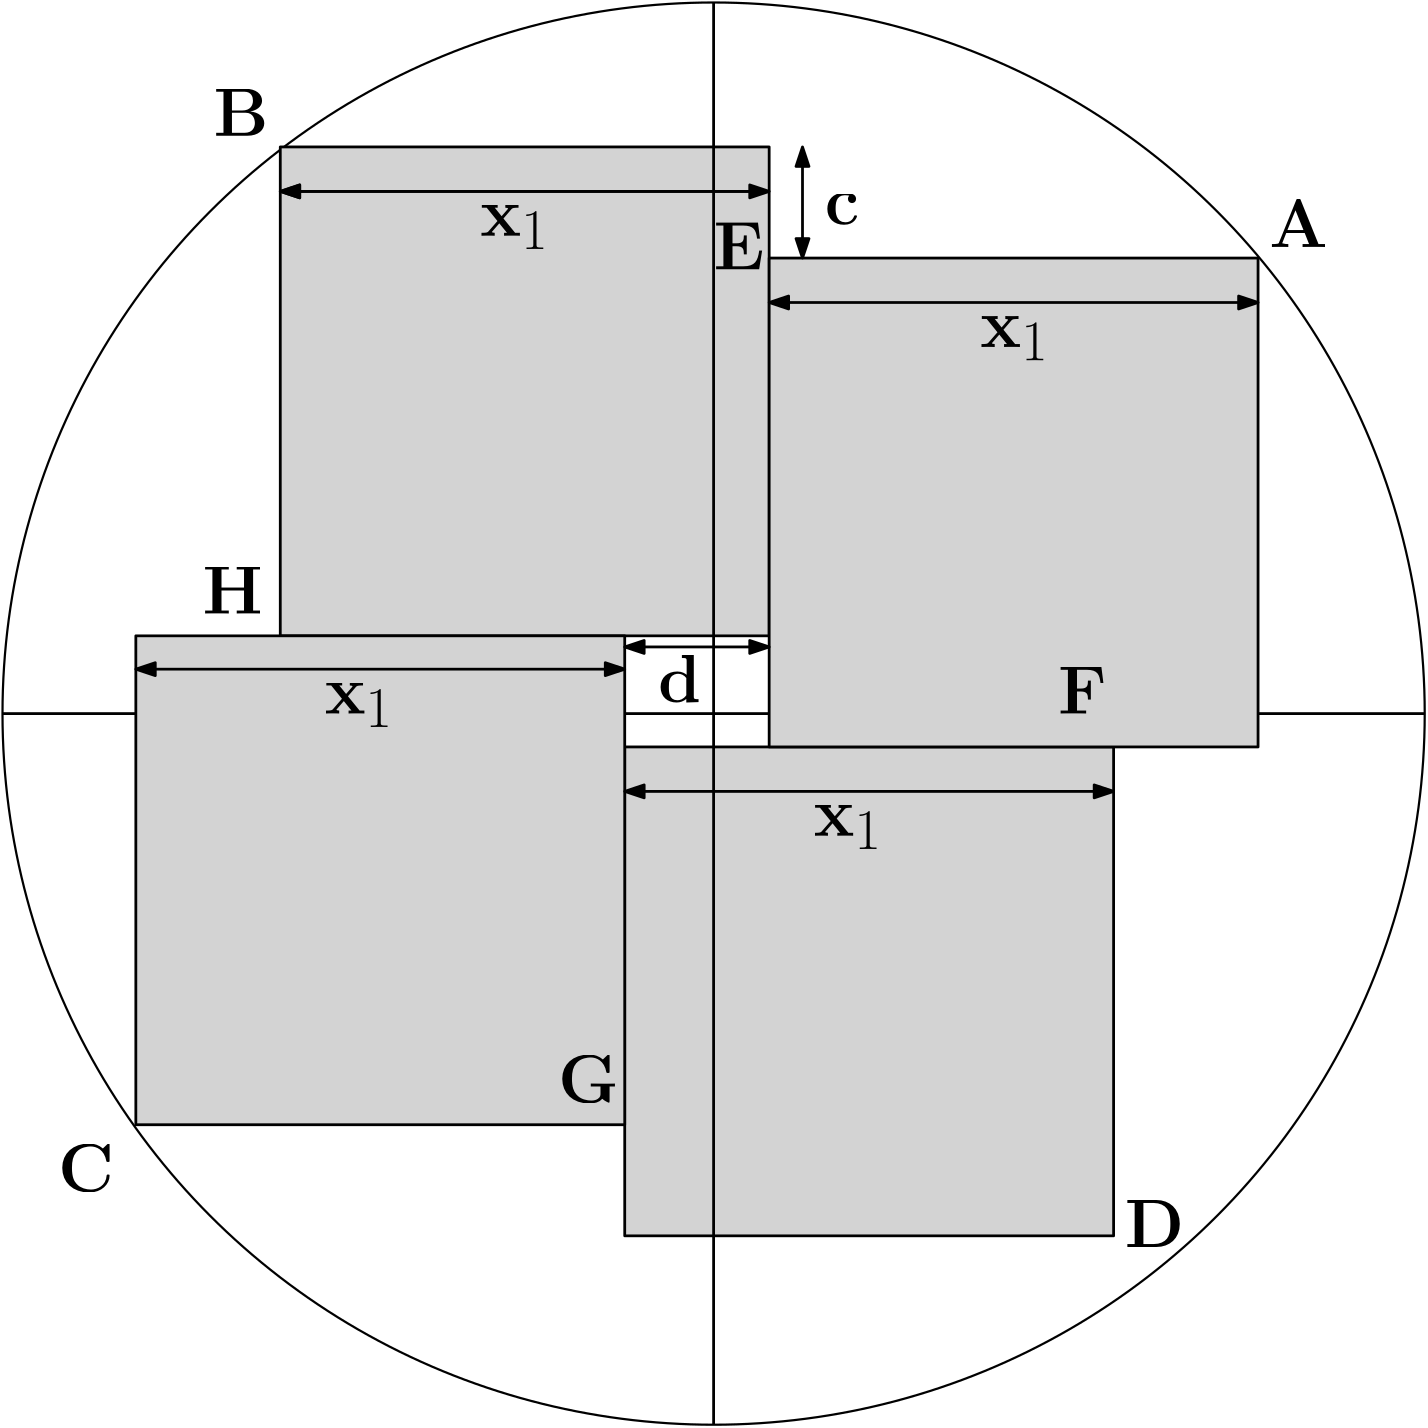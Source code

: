 <?xml version="1.0"?>
<!DOCTYPE ipe SYSTEM "ipe.dtd">
<ipe version="70216" creator="Ipe 7.2.17">
<info created="D:20200616190718" modified="D:20200626123943"/>
<ipestyle name="basic">
<symbol name="arrow/arc(spx)">
<path stroke="sym-stroke" fill="sym-stroke" pen="sym-pen">
0 0 m
-1 0.333 l
-1 -0.333 l
h
</path>
</symbol>
<symbol name="arrow/farc(spx)">
<path stroke="sym-stroke" fill="white" pen="sym-pen">
0 0 m
-1 0.333 l
-1 -0.333 l
h
</path>
</symbol>
<symbol name="arrow/ptarc(spx)">
<path stroke="sym-stroke" fill="sym-stroke" pen="sym-pen">
0 0 m
-1 0.333 l
-0.8 0 l
-1 -0.333 l
h
</path>
</symbol>
<symbol name="arrow/fptarc(spx)">
<path stroke="sym-stroke" fill="white" pen="sym-pen">
0 0 m
-1 0.333 l
-0.8 0 l
-1 -0.333 l
h
</path>
</symbol>
<symbol name="mark/circle(sx)" transformations="translations">
<path fill="sym-stroke">
0.6 0 0 0.6 0 0 e
0.4 0 0 0.4 0 0 e
</path>
</symbol>
<symbol name="mark/disk(sx)" transformations="translations">
<path fill="sym-stroke">
0.6 0 0 0.6 0 0 e
</path>
</symbol>
<symbol name="mark/fdisk(sfx)" transformations="translations">
<group>
<path fill="sym-fill">
0.5 0 0 0.5 0 0 e
</path>
<path fill="sym-stroke" fillrule="eofill">
0.6 0 0 0.6 0 0 e
0.4 0 0 0.4 0 0 e
</path>
</group>
</symbol>
<symbol name="mark/box(sx)" transformations="translations">
<path fill="sym-stroke" fillrule="eofill">
-0.6 -0.6 m
0.6 -0.6 l
0.6 0.6 l
-0.6 0.6 l
h
-0.4 -0.4 m
0.4 -0.4 l
0.4 0.4 l
-0.4 0.4 l
h
</path>
</symbol>
<symbol name="mark/square(sx)" transformations="translations">
<path fill="sym-stroke">
-0.6 -0.6 m
0.6 -0.6 l
0.6 0.6 l
-0.6 0.6 l
h
</path>
</symbol>
<symbol name="mark/fsquare(sfx)" transformations="translations">
<group>
<path fill="sym-fill">
-0.5 -0.5 m
0.5 -0.5 l
0.5 0.5 l
-0.5 0.5 l
h
</path>
<path fill="sym-stroke" fillrule="eofill">
-0.6 -0.6 m
0.6 -0.6 l
0.6 0.6 l
-0.6 0.6 l
h
-0.4 -0.4 m
0.4 -0.4 l
0.4 0.4 l
-0.4 0.4 l
h
</path>
</group>
</symbol>
<symbol name="mark/cross(sx)" transformations="translations">
<group>
<path fill="sym-stroke">
-0.43 -0.57 m
0.57 0.43 l
0.43 0.57 l
-0.57 -0.43 l
h
</path>
<path fill="sym-stroke">
-0.43 0.57 m
0.57 -0.43 l
0.43 -0.57 l
-0.57 0.43 l
h
</path>
</group>
</symbol>
<symbol name="arrow/fnormal(spx)">
<path stroke="sym-stroke" fill="white" pen="sym-pen">
0 0 m
-1 0.333 l
-1 -0.333 l
h
</path>
</symbol>
<symbol name="arrow/pointed(spx)">
<path stroke="sym-stroke" fill="sym-stroke" pen="sym-pen">
0 0 m
-1 0.333 l
-0.8 0 l
-1 -0.333 l
h
</path>
</symbol>
<symbol name="arrow/fpointed(spx)">
<path stroke="sym-stroke" fill="white" pen="sym-pen">
0 0 m
-1 0.333 l
-0.8 0 l
-1 -0.333 l
h
</path>
</symbol>
<symbol name="arrow/linear(spx)">
<path stroke="sym-stroke" pen="sym-pen">
-1 0.333 m
0 0 l
-1 -0.333 l
</path>
</symbol>
<symbol name="arrow/fdouble(spx)">
<path stroke="sym-stroke" fill="white" pen="sym-pen">
0 0 m
-1 0.333 l
-1 -0.333 l
h
-1 0 m
-2 0.333 l
-2 -0.333 l
h
</path>
</symbol>
<symbol name="arrow/double(spx)">
<path stroke="sym-stroke" fill="sym-stroke" pen="sym-pen">
0 0 m
-1 0.333 l
-1 -0.333 l
h
-1 0 m
-2 0.333 l
-2 -0.333 l
h
</path>
</symbol>
<symbol name="arrow/mid-normal(spx)">
<path stroke="sym-stroke" fill="sym-stroke" pen="sym-pen">
0.5 0 m
-0.5 0.333 l
-0.5 -0.333 l
h
</path>
</symbol>
<symbol name="arrow/mid-fnormal(spx)">
<path stroke="sym-stroke" fill="white" pen="sym-pen">
0.5 0 m
-0.5 0.333 l
-0.5 -0.333 l
h
</path>
</symbol>
<symbol name="arrow/mid-pointed(spx)">
<path stroke="sym-stroke" fill="sym-stroke" pen="sym-pen">
0.5 0 m
-0.5 0.333 l
-0.3 0 l
-0.5 -0.333 l
h
</path>
</symbol>
<symbol name="arrow/mid-fpointed(spx)">
<path stroke="sym-stroke" fill="white" pen="sym-pen">
0.5 0 m
-0.5 0.333 l
-0.3 0 l
-0.5 -0.333 l
h
</path>
</symbol>
<symbol name="arrow/mid-double(spx)">
<path stroke="sym-stroke" fill="sym-stroke" pen="sym-pen">
1 0 m
0 0.333 l
0 -0.333 l
h
0 0 m
-1 0.333 l
-1 -0.333 l
h
</path>
</symbol>
<symbol name="arrow/mid-fdouble(spx)">
<path stroke="sym-stroke" fill="white" pen="sym-pen">
1 0 m
0 0.333 l
0 -0.333 l
h
0 0 m
-1 0.333 l
-1 -0.333 l
h
</path>
</symbol>
<pen name="heavier" value="0.8"/>
<pen name="fat" value="1.2"/>
<pen name="ultrafat" value="2"/>
<symbolsize name="large" value="5"/>
<symbolsize name="small" value="2"/>
<symbolsize name="tiny" value="1.1"/>
<arrowsize name="large" value="10"/>
<arrowsize name="small" value="5"/>
<arrowsize name="tiny" value="3"/>
<color name="red" value="1 0 0"/>
<color name="green" value="0 1 0"/>
<color name="blue" value="0 0 1"/>
<color name="yellow" value="1 1 0"/>
<color name="orange" value="1 0.647 0"/>
<color name="gold" value="1 0.843 0"/>
<color name="purple" value="0.627 0.125 0.941"/>
<color name="gray" value="0.745"/>
<color name="brown" value="0.647 0.165 0.165"/>
<color name="navy" value="0 0 0.502"/>
<color name="pink" value="1 0.753 0.796"/>
<color name="seagreen" value="0.18 0.545 0.341"/>
<color name="turquoise" value="0.251 0.878 0.816"/>
<color name="violet" value="0.933 0.51 0.933"/>
<color name="darkblue" value="0 0 0.545"/>
<color name="darkcyan" value="0 0.545 0.545"/>
<color name="darkgray" value="0.663"/>
<color name="darkgreen" value="0 0.392 0"/>
<color name="darkmagenta" value="0.545 0 0.545"/>
<color name="darkorange" value="1 0.549 0"/>
<color name="darkred" value="0.545 0 0"/>
<color name="lightblue" value="0.678 0.847 0.902"/>
<color name="lightcyan" value="0.878 1 1"/>
<color name="lightgray" value="0.827"/>
<color name="lightgreen" value="0.565 0.933 0.565"/>
<color name="lightyellow" value="1 1 0.878"/>
<dashstyle name="dashed" value="[4] 0"/>
<dashstyle name="dotted" value="[1 3] 0"/>
<dashstyle name="dash dotted" value="[4 2 1 2] 0"/>
<dashstyle name="dash dot dotted" value="[4 2 1 2 1 2] 0"/>
<textsize name="large" value="\large"/>
<textsize name="Large" value="\Large"/>
<textsize name="LARGE" value="\LARGE"/>
<textsize name="huge" value="\huge"/>
<textsize name="Huge" value="\Huge"/>
<textsize name="small" value="\small"/>
<textsize name="footnote" value="\footnotesize"/>
<textsize name="tiny" value="\tiny"/>
<textstyle name="center" begin="\begin{center}" end="\end{center}"/>
<textstyle name="itemize" begin="\begin{itemize}" end="\end{itemize}"/>
<textstyle name="item" begin="\begin{itemize}\item{}" end="\end{itemize}"/>
<gridsize name="4 pts" value="4"/>
<gridsize name="8 pts (~3 mm)" value="8"/>
<gridsize name="16 pts (~6 mm)" value="16"/>
<gridsize name="32 pts (~12 mm)" value="32"/>
<gridsize name="10 pts (~3.5 mm)" value="10"/>
<gridsize name="20 pts (~7 mm)" value="20"/>
<gridsize name="14 pts (~5 mm)" value="14"/>
<gridsize name="28 pts (~10 mm)" value="28"/>
<gridsize name="56 pts (~20 mm)" value="56"/>
<anglesize name="90 deg" value="90"/>
<anglesize name="60 deg" value="60"/>
<anglesize name="45 deg" value="45"/>
<anglesize name="30 deg" value="30"/>
<anglesize name="22.5 deg" value="22.5"/>
<opacity name="10%" value="0.1"/>
<opacity name="30%" value="0.3"/>
<opacity name="50%" value="0.5"/>
<opacity name="75%" value="0.75"/>
<tiling name="falling" angle="-60" step="4" width="1"/>
<tiling name="rising" angle="30" step="4" width="1"/>
</ipestyle>
<page>
<layer name="alpha"/>
<view layers="alpha" active="alpha"/>
<path layer="alpha" matrix="1 0 0 1 48 -32" stroke="black" fill="1" pen="0.8">
256 0 0 256 256 448 e
</path>
<path stroke="black" pen="1">
48 416 m
560 416 l
</path>
<path matrix="1 0 0 1 100 -180" stroke="black" fill="lightgray" pen="1">
48 800 m
48 624 l
224 624 l
224 800 l
h
</path>
<path matrix="1 0 0 1 224 -396" stroke="black" fill="lightgray" pen="1">
48 800 m
48 624 l
224 624 l
224 800 l
h
</path>
<path matrix="1 0 0 1 48 -356" stroke="black" fill="lightgray" pen="1">
48 800 m
48 624 l
224 624 l
224 800 l
h
</path>
<path stroke="black" fill="lightgray" pen="1">
304 672 m
304 160 l
</path>
<path matrix="1 0 0 1 276 -220" stroke="black" fill="lightgray" pen="1">
48 800 m
48 624 l
224 624 l
224 800 l
h
</path>
<text matrix="1 0 0 1 356 -212" transformations="translations" pos="148 796" stroke="black" type="label" width="21.058" height="17.007" depth="0" valign="baseline" size="Huge">\textbf{A}</text>
<text matrix="1 0 0 1 -196 -152" transformations="translations" pos="320 776" stroke="black" type="label" width="19.824" height="17.007" depth="0" valign="baseline" size="Huge">\textbf{B}</text>
<text matrix="1 0 0 1 -60 -464" transformations="translations" pos="128 708" stroke="black" type="label" width="20.139" height="17.007" depth="0" valign="baseline" size="Huge">\textbf{C}</text>
<text matrix="1 0 0 1 408 -468" transformations="translations" pos="44 692" stroke="black" type="label" width="21.373" height="17.007" depth="0" valign="baseline" size="Huge">\textbf{D}</text>
<path stroke="black" pen="1" rarrow="normal/normal">
148 604 m
324 604 l
324 604 l
</path>
<path stroke="black" pen="1" arrow="normal/normal" rarrow="normal/normal">
148 604 m
324 604 l
</path>
<path stroke="black" pen="1" arrow="normal/normal" rarrow="normal/normal">
272 388 m
448 388 l
</path>
<path stroke="black" pen="1" arrow="normal/normal" rarrow="normal/normal">
324 564 m
500 564 l
</path>
<path stroke="black" pen="1" arrow="normal/normal" rarrow="normal/normal">
96 432 m
272 432 l
</path>
<path stroke="black" pen="1" arrow="normal/normal" rarrow="normal/normal">
336 620 m
336 580 l
</path>
<path stroke="black" pen="1" arrow="normal/normal" rarrow="normal/normal">
272 440 m
324 440 l
</path>
<text matrix="1 0 0 1 52 -352" transformations="translations" pos="112 768" stroke="black" type="label" width="24.692" height="11.018" depth="4.78" valign="baseline" size="Huge">\textbf{x$_{1}$}</text>
<text matrix="1 0 0 1 -92 -336" transformations="translations" pos="432 708" stroke="black" type="label" width="24.692" height="11.018" depth="4.78" valign="baseline" size="Huge">\textbf x$_{1}$</text>
<text matrix="1 0 0 1 312 -224" transformations="translations" pos="88 772" stroke="black" type="label" width="24.692" height="11.018" depth="4.78" valign="baseline" size="Huge">\textbf x$_{1}$</text>
<text matrix="1 0 0 1 24 -168" transformations="translations" pos="196 756" stroke="black" type="label" width="24.692" height="11.018" depth="4.78" valign="baseline" size="Huge">\textbf x$_{1}$</text>
<text matrix="1 0 0 1 132 -332" transformations="translations" pos="152 752" stroke="black" type="label" width="15.492" height="17.213" depth="0" valign="baseline" size="Huge">\textbf d</text>
<text matrix="1 0 0 1 -76 64" transformations="translations" pos="420 528" stroke="black" type="label" width="12.394" height="11.016" depth="0" valign="baseline" size="Huge">\textbf c</text>
<text matrix="1 0 0 1 244 -184" transformations="translations" pos="60 760" stroke="black" type="label" width="18.303" height="17.007" depth="0" valign="baseline" size="Huge">\textbf E</text>
<text matrix="1 0 0 1 240 -340" transformations="translations" pos="188 756" stroke="black" type="label" width="17.529" height="17.007" depth="0" valign="baseline" size="Huge">\textbf F</text>
<text matrix="1 0 0 1 -56 -484" transformations="translations" pos="304 760" stroke="black" type="label" width="21.918" height="17.007" depth="0" valign="baseline" size="Huge">\textbf G</text>
<text matrix="1 0 0 1 -324 -288" transformations="translations" pos="444 740" stroke="black" type="label" width="21.803" height="17.007" depth="0" valign="baseline" size="Huge">\textbf H</text>
</page>
</ipe>
